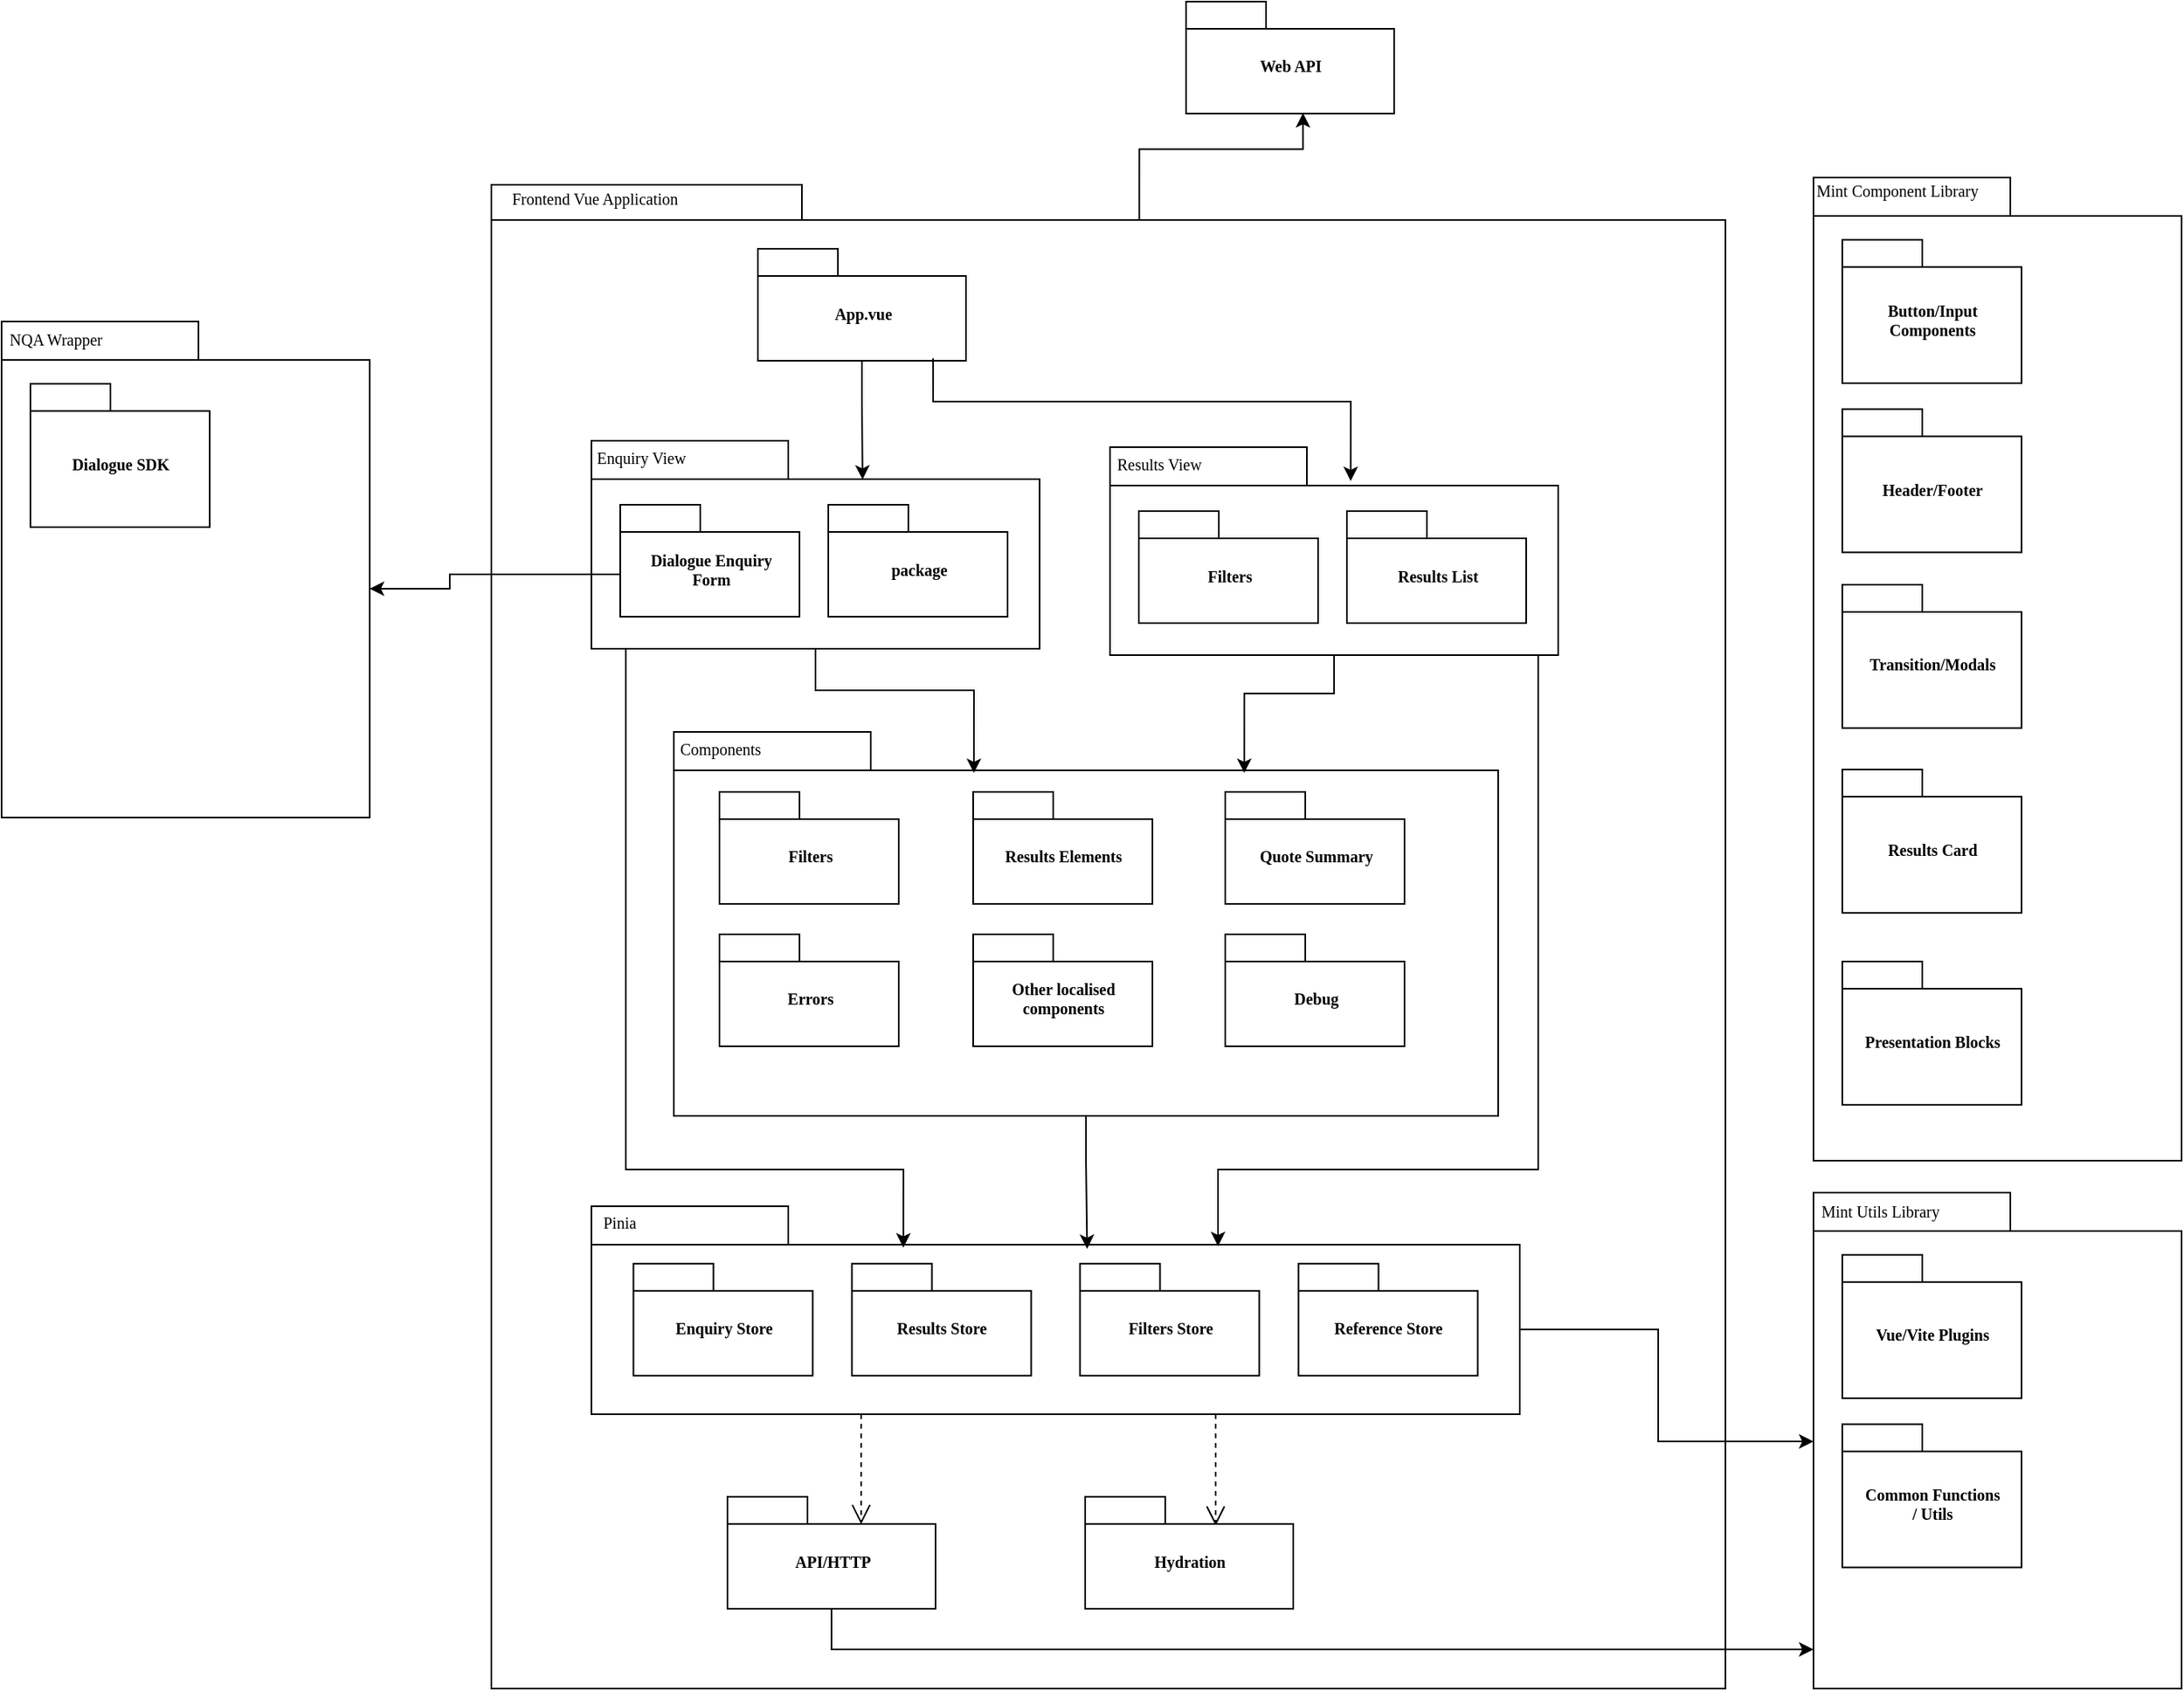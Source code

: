 <mxfile version="20.8.8" type="github">
  <diagram name="Page-1" id="b5b7bab2-c9e2-2cf4-8b2a-24fd1a2a6d21">
    <mxGraphModel dx="2874" dy="1124" grid="0" gridSize="10" guides="1" tooltips="1" connect="1" arrows="1" fold="1" page="1" pageScale="1" pageWidth="827" pageHeight="1169" background="none" math="0" shadow="0">
      <root>
        <mxCell id="0" />
        <mxCell id="1" parent="0" />
        <mxCell id="6e0c8c40b5770093-72" value="" style="shape=folder;fontStyle=1;spacingTop=10;tabWidth=194;tabHeight=22;tabPosition=left;html=1;rounded=0;shadow=0;comic=0;labelBackgroundColor=none;strokeWidth=1;fillColor=none;fontFamily=Verdana;fontSize=10;align=center;" parent="1" vertex="1">
          <mxGeometry x="426" y="134.5" width="771" height="940" as="geometry" />
        </mxCell>
        <mxCell id="6e0c8c40b5770093-6" value="" style="group" parent="1" vertex="1" connectable="0">
          <mxGeometry x="592.5" y="174.5" width="130" height="70" as="geometry" />
        </mxCell>
        <mxCell id="6e0c8c40b5770093-4" value="App.vue" style="shape=folder;fontStyle=1;spacingTop=10;tabWidth=50;tabHeight=17;tabPosition=left;html=1;rounded=0;shadow=0;comic=0;labelBackgroundColor=none;strokeWidth=1;fontFamily=Verdana;fontSize=10;align=center;" parent="6e0c8c40b5770093-6" vertex="1">
          <mxGeometry width="130" height="70" as="geometry" />
        </mxCell>
        <mxCell id="6e0c8c40b5770093-18" value="" style="group" parent="1" vertex="1" connectable="0">
          <mxGeometry x="488.5" y="294.5" width="280" height="130" as="geometry" />
        </mxCell>
        <mxCell id="6e0c8c40b5770093-11" value="" style="shape=folder;fontStyle=1;spacingTop=10;tabWidth=123;tabHeight=24;tabPosition=left;html=1;rounded=0;shadow=0;comic=0;labelBackgroundColor=none;strokeWidth=1;fontFamily=Verdana;fontSize=10;align=center;" parent="6e0c8c40b5770093-18" vertex="1">
          <mxGeometry width="280" height="130" as="geometry" />
        </mxCell>
        <mxCell id="6e0c8c40b5770093-15" value="Dialogue Enquiry&lt;br&gt;Form" style="shape=folder;fontStyle=1;spacingTop=10;tabWidth=50;tabHeight=17;tabPosition=left;html=1;rounded=0;shadow=0;comic=0;labelBackgroundColor=none;strokeWidth=1;fontFamily=Verdana;fontSize=10;align=center;" parent="6e0c8c40b5770093-18" vertex="1">
          <mxGeometry x="18" y="40" width="112" height="70" as="geometry" />
        </mxCell>
        <mxCell id="6e0c8c40b5770093-17" value="package" style="shape=folder;fontStyle=1;spacingTop=10;tabWidth=50;tabHeight=17;tabPosition=left;html=1;rounded=0;shadow=0;comic=0;labelBackgroundColor=none;strokeWidth=1;fontFamily=Verdana;fontSize=10;align=center;" parent="6e0c8c40b5770093-18" vertex="1">
          <mxGeometry x="148" y="40" width="112" height="70" as="geometry" />
        </mxCell>
        <mxCell id="wQKDGnHZupbdsFtt9BV4-38" value="Enquiry View" style="text;html=1;align=left;verticalAlign=top;spacingTop=-4;fontSize=10;fontFamily=Verdana" vertex="1" parent="6e0c8c40b5770093-18">
          <mxGeometry x="1" y="2.5" width="130" height="20" as="geometry" />
        </mxCell>
        <mxCell id="6e0c8c40b5770093-19" value="" style="group" parent="1" vertex="1" connectable="0">
          <mxGeometry x="812.5" y="298.5" width="280" height="130" as="geometry" />
        </mxCell>
        <mxCell id="6e0c8c40b5770093-20" value="" style="shape=folder;fontStyle=1;spacingTop=10;tabWidth=123;tabHeight=24;tabPosition=left;html=1;rounded=0;shadow=0;comic=0;labelBackgroundColor=none;strokeWidth=1;fontFamily=Verdana;fontSize=10;align=center;" parent="6e0c8c40b5770093-19" vertex="1">
          <mxGeometry width="280" height="130" as="geometry" />
        </mxCell>
        <mxCell id="6e0c8c40b5770093-22" value="Filters" style="shape=folder;fontStyle=1;spacingTop=10;tabWidth=50;tabHeight=17;tabPosition=left;html=1;rounded=0;shadow=0;comic=0;labelBackgroundColor=none;strokeWidth=1;fontFamily=Verdana;fontSize=10;align=center;" parent="6e0c8c40b5770093-19" vertex="1">
          <mxGeometry x="18" y="40" width="112" height="70" as="geometry" />
        </mxCell>
        <mxCell id="6e0c8c40b5770093-23" value="Results List" style="shape=folder;fontStyle=1;spacingTop=10;tabWidth=50;tabHeight=17;tabPosition=left;html=1;rounded=0;shadow=0;comic=0;labelBackgroundColor=none;strokeWidth=1;fontFamily=Verdana;fontSize=10;align=center;" parent="6e0c8c40b5770093-19" vertex="1">
          <mxGeometry x="148" y="40" width="112" height="70" as="geometry" />
        </mxCell>
        <mxCell id="wQKDGnHZupbdsFtt9BV4-39" value="Results View" style="text;html=1;align=left;verticalAlign=top;spacingTop=-4;fontSize=10;fontFamily=Verdana" vertex="1" parent="6e0c8c40b5770093-19">
          <mxGeometry x="2" y="2" width="130" height="20" as="geometry" />
        </mxCell>
        <mxCell id="6e0c8c40b5770093-68" style="edgeStyle=elbowEdgeStyle;rounded=0;html=1;entryX=0.628;entryY=0.26;entryPerimeter=0;dashed=1;labelBackgroundColor=none;startFill=0;endArrow=open;endFill=0;endSize=10;fontFamily=Verdana;fontSize=10;" parent="1" source="6e0c8c40b5770093-47" target="6e0c8c40b5770093-53" edge="1">
          <mxGeometry relative="1" as="geometry" />
        </mxCell>
        <mxCell id="6e0c8c40b5770093-69" style="edgeStyle=elbowEdgeStyle;rounded=0;html=1;entryX=0.643;entryY=0.246;entryPerimeter=0;dashed=1;labelBackgroundColor=none;startFill=0;endArrow=open;endFill=0;endSize=10;fontFamily=Verdana;fontSize=10;" parent="1" source="6e0c8c40b5770093-47" target="6e0c8c40b5770093-56" edge="1">
          <mxGeometry relative="1" as="geometry" />
        </mxCell>
        <mxCell id="wQKDGnHZupbdsFtt9BV4-25" value="" style="edgeStyle=orthogonalEdgeStyle;rounded=0;orthogonalLoop=1;jettySize=auto;html=1;" edge="1" parent="1" source="6e0c8c40b5770093-47" target="wQKDGnHZupbdsFtt9BV4-18">
          <mxGeometry relative="1" as="geometry">
            <Array as="points">
              <mxPoint x="1155" y="850" />
              <mxPoint x="1155" y="920" />
            </Array>
          </mxGeometry>
        </mxCell>
        <mxCell id="6e0c8c40b5770093-52" value="" style="group" parent="1" vertex="1" connectable="0">
          <mxGeometry x="797" y="954.569" width="130" height="70" as="geometry" />
        </mxCell>
        <mxCell id="6e0c8c40b5770093-53" value="Hydration" style="shape=folder;fontStyle=1;spacingTop=10;tabWidth=50;tabHeight=17;tabPosition=left;html=1;rounded=0;shadow=0;comic=0;labelBackgroundColor=none;strokeWidth=1;fontFamily=Verdana;fontSize=10;align=center;" parent="6e0c8c40b5770093-52" vertex="1">
          <mxGeometry width="130" height="70" as="geometry" />
        </mxCell>
        <mxCell id="6e0c8c40b5770093-55" value="" style="group" parent="1" vertex="1" connectable="0">
          <mxGeometry x="573.5" y="954.569" width="130" height="70" as="geometry" />
        </mxCell>
        <mxCell id="6e0c8c40b5770093-56" value="API/HTTP" style="shape=folder;fontStyle=1;spacingTop=10;tabWidth=50;tabHeight=17;tabPosition=left;html=1;rounded=0;shadow=0;comic=0;labelBackgroundColor=none;strokeWidth=1;fontFamily=Verdana;fontSize=10;align=center;" parent="6e0c8c40b5770093-55" vertex="1">
          <mxGeometry width="130" height="70" as="geometry" />
        </mxCell>
        <mxCell id="6e0c8c40b5770093-73" value="Frontend Vue Application" style="text;html=1;align=left;verticalAlign=top;spacingTop=-4;fontSize=10;fontFamily=Verdana" parent="1" vertex="1">
          <mxGeometry x="437" y="134.5" width="130" height="20" as="geometry" />
        </mxCell>
        <mxCell id="wQKDGnHZupbdsFtt9BV4-2" value="" style="group" vertex="1" connectable="0" parent="1">
          <mxGeometry x="860" y="20" width="130" height="70" as="geometry" />
        </mxCell>
        <mxCell id="wQKDGnHZupbdsFtt9BV4-3" value="Web API" style="shape=folder;fontStyle=1;spacingTop=10;tabWidth=50;tabHeight=17;tabPosition=left;html=1;rounded=0;shadow=0;comic=0;labelBackgroundColor=none;strokeWidth=1;fontFamily=Verdana;fontSize=10;align=center;" vertex="1" parent="wQKDGnHZupbdsFtt9BV4-2">
          <mxGeometry width="130" height="70" as="geometry" />
        </mxCell>
        <mxCell id="wQKDGnHZupbdsFtt9BV4-9" value="" style="group" vertex="1" connectable="0" parent="1">
          <mxGeometry x="1252" y="130" width="230" height="614.5" as="geometry" />
        </mxCell>
        <mxCell id="6e0c8c40b5770093-25" value="" style="shape=folder;fontStyle=1;spacingTop=10;tabWidth=123;tabHeight=24;tabPosition=left;html=1;rounded=0;shadow=0;comic=0;labelBackgroundColor=none;strokeWidth=1;fontFamily=Verdana;fontSize=10;align=center;" parent="wQKDGnHZupbdsFtt9BV4-9" vertex="1">
          <mxGeometry width="230" height="614.5" as="geometry" />
        </mxCell>
        <mxCell id="6e0c8c40b5770093-27" value="Button/Input&lt;br&gt;Components" style="shape=folder;fontStyle=1;spacingTop=10;tabWidth=50;tabHeight=17;tabPosition=left;html=1;rounded=0;shadow=0;comic=0;labelBackgroundColor=none;strokeWidth=1;fontFamily=Verdana;fontSize=10;align=center;" parent="wQKDGnHZupbdsFtt9BV4-9" vertex="1">
          <mxGeometry x="18" y="38.886" width="112" height="89.615" as="geometry" />
        </mxCell>
        <mxCell id="6e0c8c40b5770093-31" value="Header/Footer" style="shape=folder;fontStyle=1;spacingTop=10;tabWidth=50;tabHeight=17;tabPosition=left;html=1;rounded=0;shadow=0;comic=0;labelBackgroundColor=none;strokeWidth=1;fontFamily=Verdana;fontSize=10;align=center;" parent="wQKDGnHZupbdsFtt9BV4-9" vertex="1">
          <mxGeometry x="18" y="144.693" width="112" height="89.615" as="geometry" />
        </mxCell>
        <mxCell id="6e0c8c40b5770093-28" value="Transition/Modals" style="shape=folder;fontStyle=1;spacingTop=10;tabWidth=50;tabHeight=17;tabPosition=left;html=1;rounded=0;shadow=0;comic=0;labelBackgroundColor=none;strokeWidth=1;fontFamily=Verdana;fontSize=10;align=center;" parent="wQKDGnHZupbdsFtt9BV4-9" vertex="1">
          <mxGeometry x="18" y="254.501" width="112" height="89.615" as="geometry" />
        </mxCell>
        <mxCell id="wQKDGnHZupbdsFtt9BV4-5" value="Mint Component Library" style="text;html=1;align=left;verticalAlign=top;spacingTop=-4;fontSize=10;fontFamily=Verdana" vertex="1" parent="wQKDGnHZupbdsFtt9BV4-9">
          <mxGeometry width="130" height="20" as="geometry" />
        </mxCell>
        <mxCell id="wQKDGnHZupbdsFtt9BV4-7" value="Results Card" style="shape=folder;fontStyle=1;spacingTop=10;tabWidth=50;tabHeight=17;tabPosition=left;html=1;rounded=0;shadow=0;comic=0;labelBackgroundColor=none;strokeWidth=1;fontFamily=Verdana;fontSize=10;align=center;" vertex="1" parent="wQKDGnHZupbdsFtt9BV4-9">
          <mxGeometry x="18" y="370.001" width="112" height="89.615" as="geometry" />
        </mxCell>
        <mxCell id="wQKDGnHZupbdsFtt9BV4-8" value="Presentation Blocks" style="shape=folder;fontStyle=1;spacingTop=10;tabWidth=50;tabHeight=17;tabPosition=left;html=1;rounded=0;shadow=0;comic=0;labelBackgroundColor=none;strokeWidth=1;fontFamily=Verdana;fontSize=10;align=center;" vertex="1" parent="wQKDGnHZupbdsFtt9BV4-9">
          <mxGeometry x="18" y="490.001" width="112" height="89.615" as="geometry" />
        </mxCell>
        <mxCell id="wQKDGnHZupbdsFtt9BV4-16" value="" style="edgeStyle=orthogonalEdgeStyle;rounded=0;orthogonalLoop=1;jettySize=auto;html=1;exitX=0.525;exitY=0.023;exitDx=0;exitDy=0;exitPerimeter=0;entryX=0.562;entryY=0.995;entryDx=0;entryDy=0;entryPerimeter=0;" edge="1" parent="1" source="6e0c8c40b5770093-72" target="wQKDGnHZupbdsFtt9BV4-3">
          <mxGeometry relative="1" as="geometry">
            <mxPoint x="951.5" y="80.0" as="targetPoint" />
          </mxGeometry>
        </mxCell>
        <mxCell id="wQKDGnHZupbdsFtt9BV4-26" value="" style="edgeStyle=orthogonalEdgeStyle;rounded=0;orthogonalLoop=1;jettySize=auto;html=1;" edge="1" parent="1" source="6e0c8c40b5770093-56" target="wQKDGnHZupbdsFtt9BV4-18">
          <mxGeometry relative="1" as="geometry">
            <mxPoint x="1257" y="1050" as="targetPoint" />
            <Array as="points">
              <mxPoint x="639" y="1050" />
            </Array>
          </mxGeometry>
        </mxCell>
        <mxCell id="wQKDGnHZupbdsFtt9BV4-27" value="" style="group" vertex="1" connectable="0" parent="1">
          <mxGeometry x="488.5" y="773" width="580" height="130" as="geometry" />
        </mxCell>
        <mxCell id="6e0c8c40b5770093-47" value="" style="shape=folder;fontStyle=1;spacingTop=10;tabWidth=123;tabHeight=24;tabPosition=left;html=1;rounded=0;shadow=0;comic=0;labelBackgroundColor=none;strokeWidth=1;fontFamily=Verdana;fontSize=10;align=center;" parent="wQKDGnHZupbdsFtt9BV4-27" vertex="1">
          <mxGeometry width="580" height="130" as="geometry" />
        </mxCell>
        <mxCell id="6e0c8c40b5770093-49" value="Enquiry Store" style="shape=folder;fontStyle=1;spacingTop=10;tabWidth=50;tabHeight=17;tabPosition=left;html=1;rounded=0;shadow=0;comic=0;labelBackgroundColor=none;strokeWidth=1;fontFamily=Verdana;fontSize=10;align=center;" parent="wQKDGnHZupbdsFtt9BV4-27" vertex="1">
          <mxGeometry x="26.25" y="35.89" width="112" height="70" as="geometry" />
        </mxCell>
        <mxCell id="6e0c8c40b5770093-50" value="Reference Store" style="shape=folder;fontStyle=1;spacingTop=10;tabWidth=50;tabHeight=17;tabPosition=left;html=1;rounded=0;shadow=0;comic=0;labelBackgroundColor=none;strokeWidth=1;fontFamily=Verdana;fontSize=10;align=center;" parent="wQKDGnHZupbdsFtt9BV4-27" vertex="1">
          <mxGeometry x="441.75" y="35.89" width="112" height="70" as="geometry" />
        </mxCell>
        <mxCell id="wQKDGnHZupbdsFtt9BV4-10" value="Results Store" style="shape=folder;fontStyle=1;spacingTop=10;tabWidth=50;tabHeight=17;tabPosition=left;html=1;rounded=0;shadow=0;comic=0;labelBackgroundColor=none;strokeWidth=1;fontFamily=Verdana;fontSize=10;align=center;" vertex="1" parent="wQKDGnHZupbdsFtt9BV4-27">
          <mxGeometry x="162.75" y="35.89" width="112" height="70" as="geometry" />
        </mxCell>
        <mxCell id="wQKDGnHZupbdsFtt9BV4-11" value="Filters Store" style="shape=folder;fontStyle=1;spacingTop=10;tabWidth=50;tabHeight=17;tabPosition=left;html=1;rounded=0;shadow=0;comic=0;labelBackgroundColor=none;strokeWidth=1;fontFamily=Verdana;fontSize=10;align=center;" vertex="1" parent="wQKDGnHZupbdsFtt9BV4-27">
          <mxGeometry x="305.25" y="35.89" width="112" height="70" as="geometry" />
        </mxCell>
        <mxCell id="wQKDGnHZupbdsFtt9BV4-12" value="Pinia" style="text;html=1;align=left;verticalAlign=top;spacingTop=-4;fontSize=10;fontFamily=Verdana" vertex="1" parent="wQKDGnHZupbdsFtt9BV4-27">
          <mxGeometry x="5" y="2" width="130" height="20" as="geometry" />
        </mxCell>
        <mxCell id="wQKDGnHZupbdsFtt9BV4-28" value="" style="group" vertex="1" connectable="0" parent="1">
          <mxGeometry x="1252" y="764.5" width="230" height="310" as="geometry" />
        </mxCell>
        <mxCell id="wQKDGnHZupbdsFtt9BV4-18" value="" style="shape=folder;fontStyle=1;spacingTop=10;tabWidth=123;tabHeight=24;tabPosition=left;html=1;rounded=0;shadow=0;comic=0;labelBackgroundColor=none;strokeWidth=1;fontFamily=Verdana;fontSize=10;align=center;" vertex="1" parent="wQKDGnHZupbdsFtt9BV4-28">
          <mxGeometry width="230" height="310" as="geometry" />
        </mxCell>
        <mxCell id="wQKDGnHZupbdsFtt9BV4-19" value="Vue/Vite Plugins" style="shape=folder;fontStyle=1;spacingTop=10;tabWidth=50;tabHeight=17;tabPosition=left;html=1;rounded=0;shadow=0;comic=0;labelBackgroundColor=none;strokeWidth=1;fontFamily=Verdana;fontSize=10;align=center;" vertex="1" parent="wQKDGnHZupbdsFtt9BV4-28">
          <mxGeometry x="18" y="38.886" width="112" height="89.615" as="geometry" />
        </mxCell>
        <mxCell id="wQKDGnHZupbdsFtt9BV4-20" value="Common Functions&lt;br&gt;/ Utils" style="shape=folder;fontStyle=1;spacingTop=10;tabWidth=50;tabHeight=17;tabPosition=left;html=1;rounded=0;shadow=0;comic=0;labelBackgroundColor=none;strokeWidth=1;fontFamily=Verdana;fontSize=10;align=center;" vertex="1" parent="wQKDGnHZupbdsFtt9BV4-28">
          <mxGeometry x="18" y="144.693" width="112" height="89.615" as="geometry" />
        </mxCell>
        <mxCell id="wQKDGnHZupbdsFtt9BV4-22" value="Mint Utils Library" style="text;html=1;align=left;verticalAlign=top;spacingTop=-4;fontSize=10;fontFamily=Verdana" vertex="1" parent="wQKDGnHZupbdsFtt9BV4-28">
          <mxGeometry x="3" y="3" width="130" height="20" as="geometry" />
        </mxCell>
        <mxCell id="wQKDGnHZupbdsFtt9BV4-29" value="" style="edgeStyle=orthogonalEdgeStyle;rounded=0;orthogonalLoop=1;jettySize=auto;html=1;entryX=0.605;entryY=0.187;entryDx=0;entryDy=0;entryPerimeter=0;" edge="1" parent="1" source="6e0c8c40b5770093-4" target="6e0c8c40b5770093-11">
          <mxGeometry relative="1" as="geometry" />
        </mxCell>
        <mxCell id="wQKDGnHZupbdsFtt9BV4-30" style="edgeStyle=orthogonalEdgeStyle;rounded=0;orthogonalLoop=1;jettySize=auto;html=1;entryX=0.537;entryY=0.163;entryDx=0;entryDy=0;entryPerimeter=0;exitX=0.842;exitY=0.979;exitDx=0;exitDy=0;exitPerimeter=0;" edge="1" parent="1" source="6e0c8c40b5770093-4" target="6e0c8c40b5770093-20">
          <mxGeometry relative="1" as="geometry">
            <Array as="points">
              <mxPoint x="702" y="270" />
              <mxPoint x="963" y="270" />
            </Array>
          </mxGeometry>
        </mxCell>
        <mxCell id="wQKDGnHZupbdsFtt9BV4-41" value="" style="group" vertex="1" connectable="0" parent="1">
          <mxGeometry x="540" y="476.5" width="515" height="240" as="geometry" />
        </mxCell>
        <mxCell id="6e0c8c40b5770093-33" value="" style="shape=folder;fontStyle=1;spacingTop=10;tabWidth=123;tabHeight=24;tabPosition=left;html=1;rounded=0;shadow=0;comic=0;labelBackgroundColor=none;strokeColor=#000000;strokeWidth=1;fillColor=#ffffff;fontFamily=Verdana;fontSize=10;fontColor=#000000;align=center;" parent="wQKDGnHZupbdsFtt9BV4-41" vertex="1">
          <mxGeometry width="515" height="240" as="geometry" />
        </mxCell>
        <mxCell id="6e0c8c40b5770093-42" value="Filters" style="shape=folder;fontStyle=1;spacingTop=10;tabWidth=50;tabHeight=17;tabPosition=left;html=1;rounded=0;shadow=0;comic=0;labelBackgroundColor=none;strokeColor=#000000;strokeWidth=1;fillColor=#ffffff;fontFamily=Verdana;fontSize=10;fontColor=#000000;align=center;" parent="wQKDGnHZupbdsFtt9BV4-41" vertex="1">
          <mxGeometry x="28.5" y="37.5" width="112" height="70" as="geometry" />
        </mxCell>
        <mxCell id="6e0c8c40b5770093-43" value="Results Elements" style="shape=folder;fontStyle=1;spacingTop=10;tabWidth=50;tabHeight=17;tabPosition=left;html=1;rounded=0;shadow=0;comic=0;labelBackgroundColor=none;strokeColor=#000000;strokeWidth=1;fillColor=#ffffff;fontFamily=Verdana;fontSize=10;fontColor=#000000;align=center;" parent="wQKDGnHZupbdsFtt9BV4-41" vertex="1">
          <mxGeometry x="187" y="37.5" width="112" height="70" as="geometry" />
        </mxCell>
        <mxCell id="6e0c8c40b5770093-44" value="Quote Summary" style="shape=folder;fontStyle=1;spacingTop=10;tabWidth=50;tabHeight=17;tabPosition=left;html=1;rounded=0;shadow=0;comic=0;labelBackgroundColor=none;strokeColor=#000000;strokeWidth=1;fillColor=#ffffff;fontFamily=Verdana;fontSize=10;fontColor=#000000;align=center;" parent="wQKDGnHZupbdsFtt9BV4-41" vertex="1">
          <mxGeometry x="344.5" y="37.5" width="112" height="70" as="geometry" />
        </mxCell>
        <mxCell id="6e0c8c40b5770093-45" value="Errors" style="shape=folder;fontStyle=1;spacingTop=10;tabWidth=50;tabHeight=17;tabPosition=left;html=1;rounded=0;shadow=0;comic=0;labelBackgroundColor=none;strokeColor=#000000;strokeWidth=1;fillColor=#ffffff;fontFamily=Verdana;fontSize=10;fontColor=#000000;align=center;" parent="wQKDGnHZupbdsFtt9BV4-41" vertex="1">
          <mxGeometry x="28.5" y="126.5" width="112" height="70" as="geometry" />
        </mxCell>
        <mxCell id="wQKDGnHZupbdsFtt9BV4-40" value="Components" style="text;html=1;align=left;verticalAlign=top;spacingTop=-4;fontSize=10;fontFamily=Verdana" vertex="1" parent="wQKDGnHZupbdsFtt9BV4-41">
          <mxGeometry x="2" y="2" width="130" height="20" as="geometry" />
        </mxCell>
        <mxCell id="wQKDGnHZupbdsFtt9BV4-52" value="Other localised&lt;br&gt;components" style="shape=folder;fontStyle=1;spacingTop=10;tabWidth=50;tabHeight=17;tabPosition=left;html=1;rounded=0;shadow=0;comic=0;labelBackgroundColor=none;strokeColor=#000000;strokeWidth=1;fillColor=#ffffff;fontFamily=Verdana;fontSize=10;fontColor=#000000;align=center;" vertex="1" parent="wQKDGnHZupbdsFtt9BV4-41">
          <mxGeometry x="187" y="126.5" width="112" height="70" as="geometry" />
        </mxCell>
        <mxCell id="wQKDGnHZupbdsFtt9BV4-53" value="Debug" style="shape=folder;fontStyle=1;spacingTop=10;tabWidth=50;tabHeight=17;tabPosition=left;html=1;rounded=0;shadow=0;comic=0;labelBackgroundColor=none;strokeColor=#000000;strokeWidth=1;fillColor=#ffffff;fontFamily=Verdana;fontSize=10;fontColor=#000000;align=center;" vertex="1" parent="wQKDGnHZupbdsFtt9BV4-41">
          <mxGeometry x="344.5" y="126.5" width="112" height="70" as="geometry" />
        </mxCell>
        <mxCell id="wQKDGnHZupbdsFtt9BV4-42" value="" style="group" vertex="1" connectable="0" parent="1">
          <mxGeometry x="120" y="220" width="230" height="310" as="geometry" />
        </mxCell>
        <mxCell id="wQKDGnHZupbdsFtt9BV4-43" value="" style="shape=folder;fontStyle=1;spacingTop=10;tabWidth=123;tabHeight=24;tabPosition=left;html=1;rounded=0;shadow=0;comic=0;labelBackgroundColor=none;strokeWidth=1;fontFamily=Verdana;fontSize=10;align=center;" vertex="1" parent="wQKDGnHZupbdsFtt9BV4-42">
          <mxGeometry width="230" height="310" as="geometry" />
        </mxCell>
        <mxCell id="wQKDGnHZupbdsFtt9BV4-44" value="Dialogue SDK" style="shape=folder;fontStyle=1;spacingTop=10;tabWidth=50;tabHeight=17;tabPosition=left;html=1;rounded=0;shadow=0;comic=0;labelBackgroundColor=none;strokeWidth=1;fontFamily=Verdana;fontSize=10;align=center;" vertex="1" parent="wQKDGnHZupbdsFtt9BV4-42">
          <mxGeometry x="18" y="38.886" width="112" height="89.615" as="geometry" />
        </mxCell>
        <mxCell id="wQKDGnHZupbdsFtt9BV4-46" value="NQA Wrapper" style="text;html=1;align=left;verticalAlign=top;spacingTop=-4;fontSize=10;fontFamily=Verdana" vertex="1" parent="wQKDGnHZupbdsFtt9BV4-42">
          <mxGeometry x="3" y="3" width="130" height="20" as="geometry" />
        </mxCell>
        <mxCell id="wQKDGnHZupbdsFtt9BV4-47" style="edgeStyle=orthogonalEdgeStyle;rounded=0;orthogonalLoop=1;jettySize=auto;html=1;exitX=0;exitY=0;exitDx=0;exitDy=43.5;exitPerimeter=0;entryX=0;entryY=0;entryDx=230;entryDy=167;entryPerimeter=0;" edge="1" parent="1" source="6e0c8c40b5770093-15" target="wQKDGnHZupbdsFtt9BV4-43">
          <mxGeometry relative="1" as="geometry">
            <Array as="points">
              <mxPoint x="400" y="378" />
              <mxPoint x="400" y="387" />
            </Array>
          </mxGeometry>
        </mxCell>
        <mxCell id="wQKDGnHZupbdsFtt9BV4-48" style="edgeStyle=orthogonalEdgeStyle;rounded=0;orthogonalLoop=1;jettySize=auto;html=1;exitX=0.5;exitY=1;exitDx=0;exitDy=0;exitPerimeter=0;entryX=0.692;entryY=0.107;entryDx=0;entryDy=0;entryPerimeter=0;" edge="1" parent="1" source="6e0c8c40b5770093-20" target="6e0c8c40b5770093-33">
          <mxGeometry relative="1" as="geometry" />
        </mxCell>
        <mxCell id="wQKDGnHZupbdsFtt9BV4-49" style="edgeStyle=orthogonalEdgeStyle;rounded=0;orthogonalLoop=1;jettySize=auto;html=1;entryX=0.364;entryY=0.107;entryDx=0;entryDy=0;entryPerimeter=0;" edge="1" parent="1" source="6e0c8c40b5770093-11" target="6e0c8c40b5770093-33">
          <mxGeometry relative="1" as="geometry" />
        </mxCell>
        <mxCell id="wQKDGnHZupbdsFtt9BV4-50" style="edgeStyle=orthogonalEdgeStyle;rounded=0;orthogonalLoop=1;jettySize=auto;html=1;entryX=0.336;entryY=0.199;entryDx=0;entryDy=0;entryPerimeter=0;" edge="1" parent="1" source="6e0c8c40b5770093-11" target="6e0c8c40b5770093-47">
          <mxGeometry relative="1" as="geometry">
            <Array as="points">
              <mxPoint x="510" y="750" />
              <mxPoint x="683" y="750" />
            </Array>
          </mxGeometry>
        </mxCell>
        <mxCell id="wQKDGnHZupbdsFtt9BV4-51" style="edgeStyle=orthogonalEdgeStyle;rounded=0;orthogonalLoop=1;jettySize=auto;html=1;entryX=0.675;entryY=0.192;entryDx=0;entryDy=0;entryPerimeter=0;" edge="1" parent="1" source="6e0c8c40b5770093-20" target="6e0c8c40b5770093-47">
          <mxGeometry relative="1" as="geometry">
            <Array as="points">
              <mxPoint x="1080" y="750" />
              <mxPoint x="880" y="750" />
            </Array>
          </mxGeometry>
        </mxCell>
        <mxCell id="wQKDGnHZupbdsFtt9BV4-54" style="edgeStyle=orthogonalEdgeStyle;rounded=0;orthogonalLoop=1;jettySize=auto;html=1;entryX=0.534;entryY=0.205;entryDx=0;entryDy=0;entryPerimeter=0;" edge="1" parent="1" source="6e0c8c40b5770093-33" target="6e0c8c40b5770093-47">
          <mxGeometry relative="1" as="geometry" />
        </mxCell>
      </root>
    </mxGraphModel>
  </diagram>
</mxfile>
